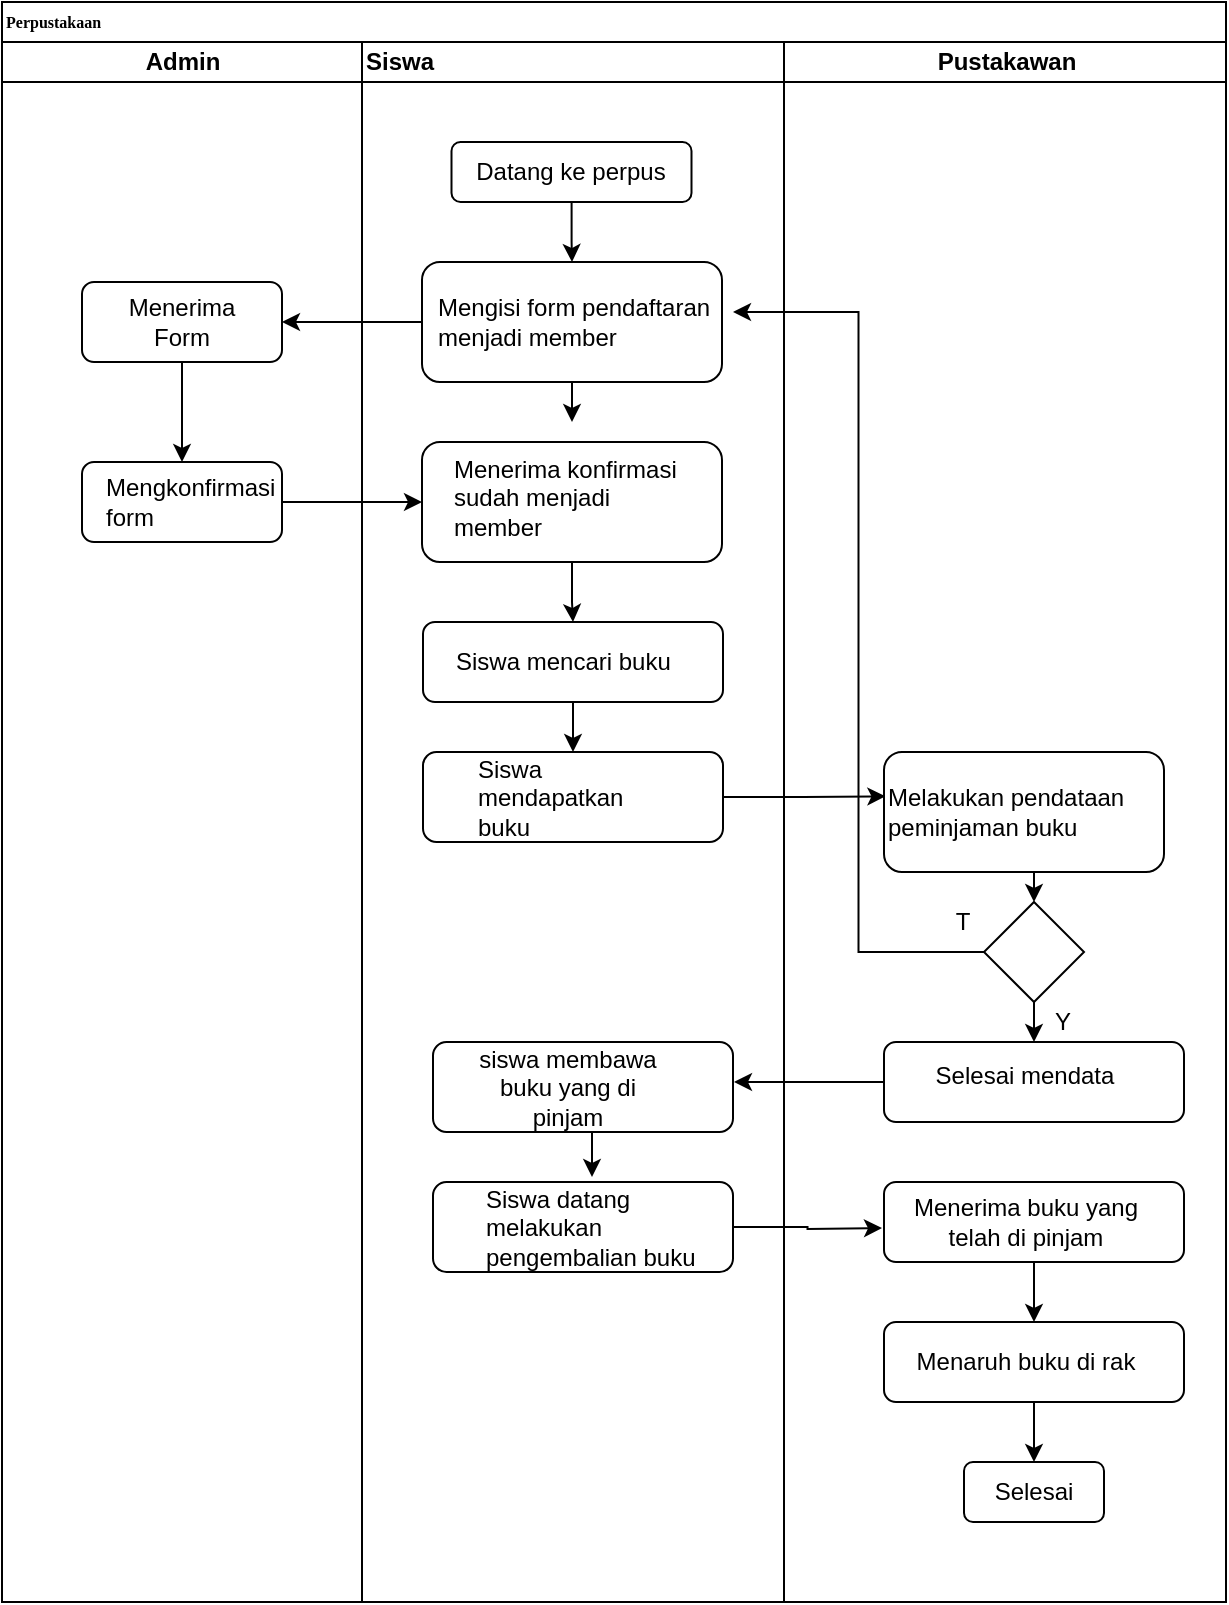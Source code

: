 <mxfile version="14.4.3" type="device"><diagram name="Page-1" id="74e2e168-ea6b-b213-b513-2b3c1d86103e"><mxGraphModel dx="852" dy="494" grid="1" gridSize="10" guides="1" tooltips="1" connect="1" arrows="1" fold="1" page="1" pageScale="1" pageWidth="1100" pageHeight="850" background="#ffffff" math="0" shadow="0"><root><mxCell id="0"/><mxCell id="1" parent="0"/><mxCell id="77e6c97f196da883-1" value="Perpustakaan" style="swimlane;html=1;childLayout=stackLayout;startSize=20;rounded=0;shadow=0;labelBackgroundColor=none;strokeWidth=1;fontFamily=Verdana;fontSize=8;align=left;" parent="1" vertex="1"><mxGeometry x="200" y="10" width="612" height="800" as="geometry"/></mxCell><mxCell id="77e6c97f196da883-2" value="Admin" style="swimlane;html=1;startSize=20;" parent="77e6c97f196da883-1" vertex="1"><mxGeometry y="20" width="180" height="780" as="geometry"/></mxCell><mxCell id="acCLf5Xo0_Hc6vqCfYW9-39" style="edgeStyle=orthogonalEdgeStyle;rounded=0;orthogonalLoop=1;jettySize=auto;html=1;entryX=0.5;entryY=0;entryDx=0;entryDy=0;" parent="77e6c97f196da883-2" source="acCLf5Xo0_Hc6vqCfYW9-17" target="acCLf5Xo0_Hc6vqCfYW9-19" edge="1"><mxGeometry relative="1" as="geometry"/></mxCell><mxCell id="acCLf5Xo0_Hc6vqCfYW9-17" value="" style="rounded=1;whiteSpace=wrap;html=1;align=left;" parent="77e6c97f196da883-2" vertex="1"><mxGeometry x="40" y="120" width="100" height="40" as="geometry"/></mxCell><mxCell id="acCLf5Xo0_Hc6vqCfYW9-18" value="Menerima Form" style="text;html=1;strokeColor=none;fillColor=none;align=center;verticalAlign=middle;whiteSpace=wrap;rounded=0;" parent="77e6c97f196da883-2" vertex="1"><mxGeometry x="70" y="130" width="40" height="20" as="geometry"/></mxCell><mxCell id="acCLf5Xo0_Hc6vqCfYW9-19" value="" style="rounded=1;whiteSpace=wrap;html=1;align=left;" parent="77e6c97f196da883-2" vertex="1"><mxGeometry x="40" y="210" width="100" height="40" as="geometry"/></mxCell><mxCell id="acCLf5Xo0_Hc6vqCfYW9-20" value="Mengkonfirmasi form" style="text;html=1;strokeColor=none;fillColor=none;align=left;verticalAlign=middle;whiteSpace=wrap;rounded=0;" parent="77e6c97f196da883-2" vertex="1"><mxGeometry x="50" y="220" width="80" height="20" as="geometry"/></mxCell><mxCell id="acCLf5Xo0_Hc6vqCfYW9-38" style="edgeStyle=orthogonalEdgeStyle;rounded=0;orthogonalLoop=1;jettySize=auto;html=1;entryX=1;entryY=0.5;entryDx=0;entryDy=0;" parent="77e6c97f196da883-1" source="acCLf5Xo0_Hc6vqCfYW9-8" target="acCLf5Xo0_Hc6vqCfYW9-17" edge="1"><mxGeometry relative="1" as="geometry"/></mxCell><mxCell id="acCLf5Xo0_Hc6vqCfYW9-58" style="edgeStyle=orthogonalEdgeStyle;rounded=0;orthogonalLoop=1;jettySize=auto;html=1;" parent="77e6c97f196da883-1" source="acCLf5Xo0_Hc6vqCfYW9-46" edge="1"><mxGeometry relative="1" as="geometry"><mxPoint x="366" y="540" as="targetPoint"/></mxGeometry></mxCell><mxCell id="acCLf5Xo0_Hc6vqCfYW9-45" style="edgeStyle=orthogonalEdgeStyle;rounded=0;orthogonalLoop=1;jettySize=auto;html=1;entryX=0.005;entryY=0.369;entryDx=0;entryDy=0;entryPerimeter=0;" parent="77e6c97f196da883-1" source="acCLf5Xo0_Hc6vqCfYW9-26" target="acCLf5Xo0_Hc6vqCfYW9-28" edge="1"><mxGeometry relative="1" as="geometry"><mxPoint x="416" y="397.5" as="targetPoint"/></mxGeometry></mxCell><mxCell id="77e6c97f196da883-3" value="Siswa" style="swimlane;html=1;startSize=20;align=left;" parent="77e6c97f196da883-1" vertex="1"><mxGeometry x="180" y="20" width="211" height="780" as="geometry"/></mxCell><mxCell id="77e6c97f196da883-11" value="" style="rounded=1;whiteSpace=wrap;html=1;shadow=0;labelBackgroundColor=none;strokeWidth=1;fontFamily=Verdana;fontSize=8;align=center;" parent="77e6c97f196da883-3" vertex="1"><mxGeometry x="44.75" y="50" width="120" height="30" as="geometry"/></mxCell><mxCell id="acCLf5Xo0_Hc6vqCfYW9-6" value="Datang ke perpus" style="text;html=1;strokeColor=none;fillColor=none;align=center;verticalAlign=middle;whiteSpace=wrap;rounded=0;" parent="77e6c97f196da883-3" vertex="1"><mxGeometry x="51.5" y="55" width="104.5" height="20" as="geometry"/></mxCell><mxCell id="acCLf5Xo0_Hc6vqCfYW9-8" value="" style="rounded=1;whiteSpace=wrap;html=1;shadow=0;labelBackgroundColor=none;strokeWidth=1;fontFamily=Verdana;fontSize=8;align=center;" parent="77e6c97f196da883-3" vertex="1"><mxGeometry x="30" y="110" width="150" height="60" as="geometry"/></mxCell><mxCell id="acCLf5Xo0_Hc6vqCfYW9-9" value="Mengisi form pendaftaran menjadi member" style="text;html=1;strokeColor=none;fillColor=none;align=left;verticalAlign=middle;whiteSpace=wrap;rounded=0;" parent="77e6c97f196da883-3" vertex="1"><mxGeometry x="35.5" y="130" width="150" height="20" as="geometry"/></mxCell><mxCell id="acCLf5Xo0_Hc6vqCfYW9-41" style="edgeStyle=orthogonalEdgeStyle;rounded=0;orthogonalLoop=1;jettySize=auto;html=1;entryX=0.5;entryY=0;entryDx=0;entryDy=0;" parent="77e6c97f196da883-3" source="acCLf5Xo0_Hc6vqCfYW9-21" target="acCLf5Xo0_Hc6vqCfYW9-23" edge="1"><mxGeometry relative="1" as="geometry"/></mxCell><mxCell id="acCLf5Xo0_Hc6vqCfYW9-21" value="" style="rounded=1;whiteSpace=wrap;html=1;shadow=0;labelBackgroundColor=none;strokeWidth=1;fontFamily=Verdana;fontSize=8;align=center;" parent="77e6c97f196da883-3" vertex="1"><mxGeometry x="30" y="200" width="150" height="60" as="geometry"/></mxCell><mxCell id="acCLf5Xo0_Hc6vqCfYW9-22" value="Menerima konfirmasi sudah menjadi member" style="text;html=1;strokeColor=none;fillColor=none;align=left;verticalAlign=middle;whiteSpace=wrap;rounded=0;" parent="77e6c97f196da883-3" vertex="1"><mxGeometry x="44" y="218" width="127" height="20" as="geometry"/></mxCell><mxCell id="acCLf5Xo0_Hc6vqCfYW9-44" style="edgeStyle=orthogonalEdgeStyle;rounded=0;orthogonalLoop=1;jettySize=auto;html=1;entryX=0.5;entryY=0;entryDx=0;entryDy=0;" parent="77e6c97f196da883-3" source="acCLf5Xo0_Hc6vqCfYW9-23" target="acCLf5Xo0_Hc6vqCfYW9-26" edge="1"><mxGeometry relative="1" as="geometry"/></mxCell><mxCell id="acCLf5Xo0_Hc6vqCfYW9-23" value="" style="rounded=1;whiteSpace=wrap;html=1;align=left;" parent="77e6c97f196da883-3" vertex="1"><mxGeometry x="30.5" y="290" width="150" height="40" as="geometry"/></mxCell><mxCell id="acCLf5Xo0_Hc6vqCfYW9-24" value="Siswa mencari buku" style="text;html=1;strokeColor=none;fillColor=none;align=left;verticalAlign=middle;whiteSpace=wrap;rounded=0;" parent="77e6c97f196da883-3" vertex="1"><mxGeometry x="45" y="300" width="110" height="20" as="geometry"/></mxCell><mxCell id="acCLf5Xo0_Hc6vqCfYW9-26" value="" style="rounded=1;whiteSpace=wrap;html=1;align=left;" parent="77e6c97f196da883-3" vertex="1"><mxGeometry x="30.5" y="355" width="150" height="45" as="geometry"/></mxCell><mxCell id="acCLf5Xo0_Hc6vqCfYW9-27" value="Siswa mendapatkan buku" style="text;html=1;strokeColor=none;fillColor=none;align=left;verticalAlign=middle;whiteSpace=wrap;rounded=0;" parent="77e6c97f196da883-3" vertex="1"><mxGeometry x="55.5" y="367.5" width="94.5" height="20" as="geometry"/></mxCell><mxCell id="acCLf5Xo0_Hc6vqCfYW9-91" style="edgeStyle=orthogonalEdgeStyle;rounded=0;orthogonalLoop=1;jettySize=auto;html=1;exitX=0.5;exitY=1;exitDx=0;exitDy=0;entryX=0.5;entryY=0;entryDx=0;entryDy=0;" parent="77e6c97f196da883-3" source="acCLf5Xo0_Hc6vqCfYW9-55" target="acCLf5Xo0_Hc6vqCfYW9-71" edge="1"><mxGeometry relative="1" as="geometry"/></mxCell><mxCell id="acCLf5Xo0_Hc6vqCfYW9-55" value="" style="rounded=1;whiteSpace=wrap;html=1;align=left;" parent="77e6c97f196da883-3" vertex="1"><mxGeometry x="35.5" y="500" width="150" height="45" as="geometry"/></mxCell><mxCell id="acCLf5Xo0_Hc6vqCfYW9-57" value="&lt;div style=&quot;&quot;&gt;&lt;span&gt;siswa membawa buku yang di pinjam&lt;/span&gt;&lt;/div&gt;" style="text;html=1;strokeColor=none;fillColor=none;align=center;verticalAlign=middle;whiteSpace=wrap;rounded=0;" parent="77e6c97f196da883-3" vertex="1"><mxGeometry x="56.25" y="512.5" width="93.75" height="20" as="geometry"/></mxCell><mxCell id="acCLf5Xo0_Hc6vqCfYW9-70" value="" style="rounded=1;whiteSpace=wrap;html=1;align=left;" parent="77e6c97f196da883-3" vertex="1"><mxGeometry x="35.5" y="570" width="150" height="45" as="geometry"/></mxCell><mxCell id="acCLf5Xo0_Hc6vqCfYW9-71" value="Siswa datang melakukan pengembalian buku" style="text;html=1;strokeColor=none;fillColor=none;align=left;verticalAlign=middle;whiteSpace=wrap;rounded=0;" parent="77e6c97f196da883-3" vertex="1"><mxGeometry x="60" y="567.5" width="110" height="50" as="geometry"/></mxCell><mxCell id="acCLf5Xo0_Hc6vqCfYW9-82" style="edgeStyle=orthogonalEdgeStyle;rounded=0;orthogonalLoop=1;jettySize=auto;html=1;entryX=0.5;entryY=0;entryDx=0;entryDy=0;" parent="77e6c97f196da883-3" source="77e6c97f196da883-11" target="acCLf5Xo0_Hc6vqCfYW9-8" edge="1"><mxGeometry relative="1" as="geometry"><mxPoint x="106.5" y="100" as="targetPoint"/></mxGeometry></mxCell><mxCell id="acCLf5Xo0_Hc6vqCfYW9-11" value="Pustakawan" style="swimlane;html=1;startSize=20;" parent="77e6c97f196da883-1" vertex="1"><mxGeometry x="391" y="20" width="221" height="780" as="geometry"/></mxCell><mxCell id="acCLf5Xo0_Hc6vqCfYW9-65" style="edgeStyle=orthogonalEdgeStyle;rounded=0;orthogonalLoop=1;jettySize=auto;html=1;exitX=0.5;exitY=1;exitDx=0;exitDy=0;entryX=0.5;entryY=0;entryDx=0;entryDy=0;" parent="acCLf5Xo0_Hc6vqCfYW9-11" source="acCLf5Xo0_Hc6vqCfYW9-28" target="acCLf5Xo0_Hc6vqCfYW9-64" edge="1"><mxGeometry relative="1" as="geometry"/></mxCell><mxCell id="acCLf5Xo0_Hc6vqCfYW9-28" value="" style="rounded=1;whiteSpace=wrap;html=1;align=left;" parent="acCLf5Xo0_Hc6vqCfYW9-11" vertex="1"><mxGeometry x="50" y="355" width="140" height="60" as="geometry"/></mxCell><mxCell id="acCLf5Xo0_Hc6vqCfYW9-29" value="Melakukan pendataan peminjaman buku" style="text;html=1;strokeColor=none;fillColor=none;align=left;verticalAlign=middle;whiteSpace=wrap;rounded=0;" parent="acCLf5Xo0_Hc6vqCfYW9-11" vertex="1"><mxGeometry x="50" y="365" width="140" height="40" as="geometry"/></mxCell><mxCell id="acCLf5Xo0_Hc6vqCfYW9-46" value="" style="rounded=1;whiteSpace=wrap;html=1;align=left;" parent="acCLf5Xo0_Hc6vqCfYW9-11" vertex="1"><mxGeometry x="50" y="500" width="150" height="40" as="geometry"/></mxCell><mxCell id="acCLf5Xo0_Hc6vqCfYW9-47" value="Selesai mendata" style="text;html=1;strokeColor=none;fillColor=none;align=center;verticalAlign=middle;whiteSpace=wrap;rounded=0;" parent="acCLf5Xo0_Hc6vqCfYW9-11" vertex="1"><mxGeometry x="71" y="507" width="99" height="20" as="geometry"/></mxCell><mxCell id="acCLf5Xo0_Hc6vqCfYW9-66" style="edgeStyle=orthogonalEdgeStyle;rounded=0;orthogonalLoop=1;jettySize=auto;html=1;exitX=0.5;exitY=1;exitDx=0;exitDy=0;entryX=0.5;entryY=0;entryDx=0;entryDy=0;" parent="acCLf5Xo0_Hc6vqCfYW9-11" source="acCLf5Xo0_Hc6vqCfYW9-64" target="acCLf5Xo0_Hc6vqCfYW9-46" edge="1"><mxGeometry relative="1" as="geometry"/></mxCell><mxCell id="acCLf5Xo0_Hc6vqCfYW9-64" value="" style="rhombus;whiteSpace=wrap;html=1;align=center;" parent="acCLf5Xo0_Hc6vqCfYW9-11" vertex="1"><mxGeometry x="100" y="430" width="50" height="50" as="geometry"/></mxCell><mxCell id="acCLf5Xo0_Hc6vqCfYW9-89" style="edgeStyle=orthogonalEdgeStyle;rounded=0;orthogonalLoop=1;jettySize=auto;html=1;exitX=0.5;exitY=1;exitDx=0;exitDy=0;entryX=0.5;entryY=0;entryDx=0;entryDy=0;" parent="acCLf5Xo0_Hc6vqCfYW9-11" source="acCLf5Xo0_Hc6vqCfYW9-72" target="acCLf5Xo0_Hc6vqCfYW9-74" edge="1"><mxGeometry relative="1" as="geometry"/></mxCell><mxCell id="acCLf5Xo0_Hc6vqCfYW9-72" value="" style="rounded=1;whiteSpace=wrap;html=1;align=left;" parent="acCLf5Xo0_Hc6vqCfYW9-11" vertex="1"><mxGeometry x="50" y="570" width="150" height="40" as="geometry"/></mxCell><mxCell id="acCLf5Xo0_Hc6vqCfYW9-73" value="Menerima buku yang telah di pinjam" style="text;html=1;strokeColor=none;fillColor=none;align=center;verticalAlign=middle;whiteSpace=wrap;rounded=0;" parent="acCLf5Xo0_Hc6vqCfYW9-11" vertex="1"><mxGeometry x="60.5" y="580" width="120" height="20" as="geometry"/></mxCell><mxCell id="acCLf5Xo0_Hc6vqCfYW9-92" style="edgeStyle=orthogonalEdgeStyle;rounded=0;orthogonalLoop=1;jettySize=auto;html=1;exitX=0.5;exitY=1;exitDx=0;exitDy=0;entryX=0.5;entryY=0;entryDx=0;entryDy=0;" parent="acCLf5Xo0_Hc6vqCfYW9-11" source="acCLf5Xo0_Hc6vqCfYW9-74" target="acCLf5Xo0_Hc6vqCfYW9-78" edge="1"><mxGeometry relative="1" as="geometry"/></mxCell><mxCell id="acCLf5Xo0_Hc6vqCfYW9-74" value="" style="rounded=1;whiteSpace=wrap;html=1;align=left;" parent="acCLf5Xo0_Hc6vqCfYW9-11" vertex="1"><mxGeometry x="50" y="640" width="150" height="40" as="geometry"/></mxCell><mxCell id="acCLf5Xo0_Hc6vqCfYW9-76" value="Menaruh buku di rak" style="text;html=1;strokeColor=none;fillColor=none;align=center;verticalAlign=middle;whiteSpace=wrap;rounded=0;" parent="acCLf5Xo0_Hc6vqCfYW9-11" vertex="1"><mxGeometry x="60.5" y="650" width="120" height="20" as="geometry"/></mxCell><mxCell id="acCLf5Xo0_Hc6vqCfYW9-78" value="" style="rounded=1;whiteSpace=wrap;html=1;align=left;" parent="acCLf5Xo0_Hc6vqCfYW9-11" vertex="1"><mxGeometry x="90" y="710" width="70" height="30" as="geometry"/></mxCell><mxCell id="acCLf5Xo0_Hc6vqCfYW9-79" value="Selesai" style="text;html=1;strokeColor=none;fillColor=none;align=center;verticalAlign=middle;whiteSpace=wrap;rounded=0;" parent="acCLf5Xo0_Hc6vqCfYW9-11" vertex="1"><mxGeometry x="105" y="715" width="40" height="20" as="geometry"/></mxCell><mxCell id="acCLf5Xo0_Hc6vqCfYW9-67" style="edgeStyle=orthogonalEdgeStyle;rounded=0;orthogonalLoop=1;jettySize=auto;html=1;exitX=0;exitY=0.5;exitDx=0;exitDy=0;entryX=1;entryY=0.25;entryDx=0;entryDy=0;" parent="77e6c97f196da883-1" source="acCLf5Xo0_Hc6vqCfYW9-64" target="acCLf5Xo0_Hc6vqCfYW9-9" edge="1"><mxGeometry relative="1" as="geometry"/></mxCell><mxCell id="acCLf5Xo0_Hc6vqCfYW9-85" style="edgeStyle=orthogonalEdgeStyle;rounded=0;orthogonalLoop=1;jettySize=auto;html=1;exitX=1;exitY=0.5;exitDx=0;exitDy=0;entryX=0;entryY=0.5;entryDx=0;entryDy=0;" parent="77e6c97f196da883-1" source="acCLf5Xo0_Hc6vqCfYW9-19" target="acCLf5Xo0_Hc6vqCfYW9-21" edge="1"><mxGeometry relative="1" as="geometry"/></mxCell><mxCell id="acCLf5Xo0_Hc6vqCfYW9-68" value="T" style="text;html=1;align=center;verticalAlign=middle;resizable=0;points=[];autosize=1;" parent="1" vertex="1"><mxGeometry x="670" y="460" width="20" height="20" as="geometry"/></mxCell><mxCell id="acCLf5Xo0_Hc6vqCfYW9-69" value="Y" style="text;html=1;align=center;verticalAlign=middle;resizable=0;points=[];autosize=1;" parent="1" vertex="1"><mxGeometry x="720" y="510" width="20" height="20" as="geometry"/></mxCell><mxCell id="acCLf5Xo0_Hc6vqCfYW9-84" style="edgeStyle=orthogonalEdgeStyle;rounded=0;orthogonalLoop=1;jettySize=auto;html=1;exitX=0.5;exitY=1;exitDx=0;exitDy=0;" parent="1" source="acCLf5Xo0_Hc6vqCfYW9-8" edge="1"><mxGeometry relative="1" as="geometry"><mxPoint x="485" y="220" as="targetPoint"/></mxGeometry></mxCell><mxCell id="acCLf5Xo0_Hc6vqCfYW9-90" style="edgeStyle=orthogonalEdgeStyle;rounded=0;orthogonalLoop=1;jettySize=auto;html=1;exitX=1;exitY=0.5;exitDx=0;exitDy=0;" parent="1" source="acCLf5Xo0_Hc6vqCfYW9-70" edge="1"><mxGeometry relative="1" as="geometry"><mxPoint x="640" y="623" as="targetPoint"/></mxGeometry></mxCell></root></mxGraphModel></diagram></mxfile>